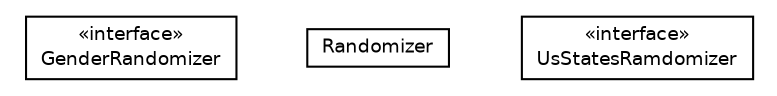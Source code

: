 #!/usr/local/bin/dot
#
# Class diagram 
# Generated by UMLGraph version R5_6 (http://www.umlgraph.org/)
#

digraph G {
	edge [fontname="Helvetica",fontsize=10,labelfontname="Helvetica",labelfontsize=10];
	node [fontname="Helvetica",fontsize=10,shape=plaintext];
	nodesep=0.25;
	ranksep=0.5;
	// net.ljcomputing.randy.randomizer.GenderRandomizer
	c96 [label=<<table title="net.ljcomputing.randy.randomizer.GenderRandomizer" border="0" cellborder="1" cellspacing="0" cellpadding="2" port="p" href="./GenderRandomizer.html">
		<tr><td><table border="0" cellspacing="0" cellpadding="1">
<tr><td align="center" balign="center"> &#171;interface&#187; </td></tr>
<tr><td align="center" balign="center"> GenderRandomizer </td></tr>
		</table></td></tr>
		</table>>, URL="./GenderRandomizer.html", fontname="Helvetica", fontcolor="black", fontsize=9.0];
	// net.ljcomputing.randy.randomizer.Randomizer
	c97 [label=<<table title="net.ljcomputing.randy.randomizer.Randomizer" border="0" cellborder="1" cellspacing="0" cellpadding="2" port="p" href="./Randomizer.html">
		<tr><td><table border="0" cellspacing="0" cellpadding="1">
<tr><td align="center" balign="center"> Randomizer </td></tr>
		</table></td></tr>
		</table>>, URL="./Randomizer.html", fontname="Helvetica", fontcolor="black", fontsize=9.0];
	// net.ljcomputing.randy.randomizer.UsStatesRamdomizer
	c98 [label=<<table title="net.ljcomputing.randy.randomizer.UsStatesRamdomizer" border="0" cellborder="1" cellspacing="0" cellpadding="2" port="p" href="./UsStatesRamdomizer.html">
		<tr><td><table border="0" cellspacing="0" cellpadding="1">
<tr><td align="center" balign="center"> &#171;interface&#187; </td></tr>
<tr><td align="center" balign="center"> UsStatesRamdomizer </td></tr>
		</table></td></tr>
		</table>>, URL="./UsStatesRamdomizer.html", fontname="Helvetica", fontcolor="black", fontsize=9.0];
}


